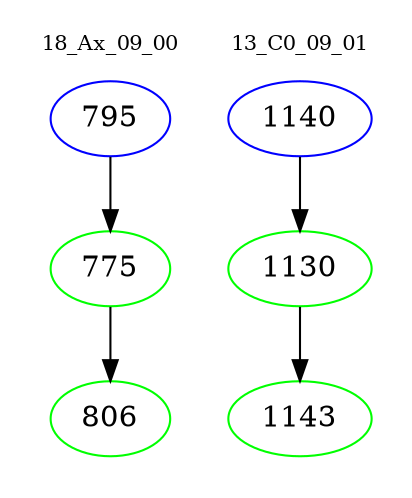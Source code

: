 digraph{
subgraph cluster_0 {
color = white
label = "18_Ax_09_00";
fontsize=10;
T0_795 [label="795", color="blue"]
T0_795 -> T0_775 [color="black"]
T0_775 [label="775", color="green"]
T0_775 -> T0_806 [color="black"]
T0_806 [label="806", color="green"]
}
subgraph cluster_1 {
color = white
label = "13_C0_09_01";
fontsize=10;
T1_1140 [label="1140", color="blue"]
T1_1140 -> T1_1130 [color="black"]
T1_1130 [label="1130", color="green"]
T1_1130 -> T1_1143 [color="black"]
T1_1143 [label="1143", color="green"]
}
}
